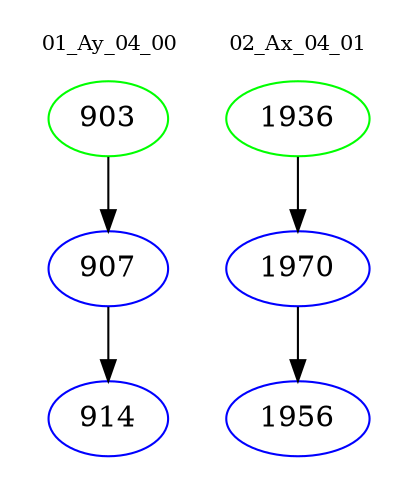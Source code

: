 digraph{
subgraph cluster_0 {
color = white
label = "01_Ay_04_00";
fontsize=10;
T0_903 [label="903", color="green"]
T0_903 -> T0_907 [color="black"]
T0_907 [label="907", color="blue"]
T0_907 -> T0_914 [color="black"]
T0_914 [label="914", color="blue"]
}
subgraph cluster_1 {
color = white
label = "02_Ax_04_01";
fontsize=10;
T1_1936 [label="1936", color="green"]
T1_1936 -> T1_1970 [color="black"]
T1_1970 [label="1970", color="blue"]
T1_1970 -> T1_1956 [color="black"]
T1_1956 [label="1956", color="blue"]
}
}
